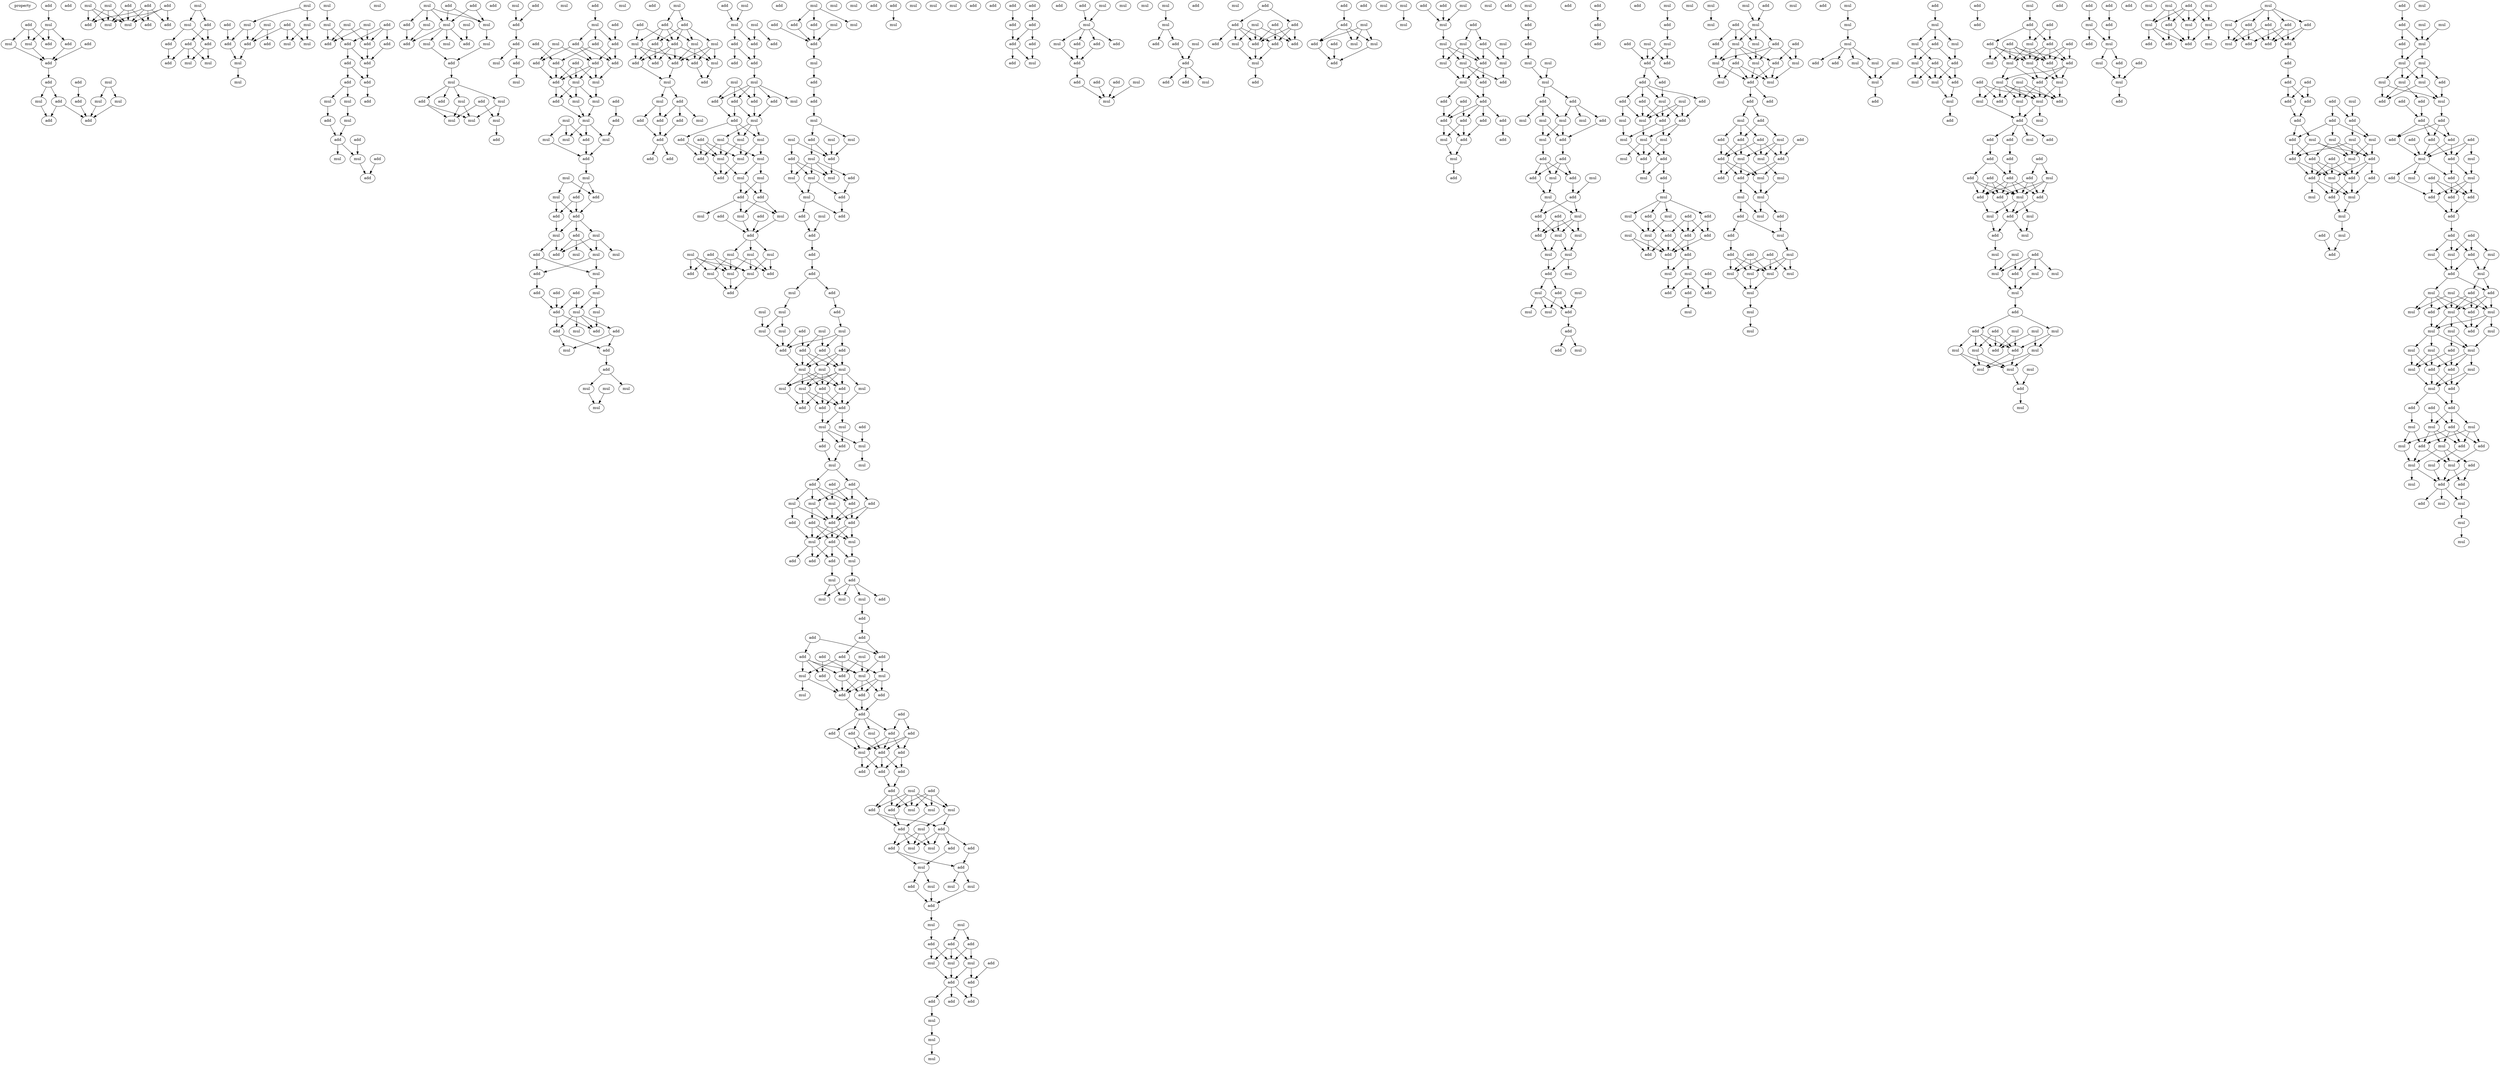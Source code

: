 digraph {
    node [fontcolor=black]
    property [mul=2,lf=1.3]
    0 [ label = add ];
    1 [ label = add ];
    2 [ label = mul ];
    3 [ label = add ];
    4 [ label = mul ];
    5 [ label = add ];
    6 [ label = add ];
    7 [ label = mul ];
    8 [ label = add ];
    9 [ label = add ];
    10 [ label = add ];
    11 [ label = mul ];
    12 [ label = add ];
    13 [ label = add ];
    14 [ label = mul ];
    15 [ label = add ];
    16 [ label = mul ];
    17 [ label = mul ];
    18 [ label = add ];
    19 [ label = add ];
    20 [ label = add ];
    21 [ label = add ];
    22 [ label = mul ];
    23 [ label = mul ];
    24 [ label = add ];
    25 [ label = add ];
    26 [ label = mul ];
    27 [ label = add ];
    28 [ label = mul ];
    29 [ label = add ];
    30 [ label = mul ];
    31 [ label = mul ];
    32 [ label = add ];
    33 [ label = add ];
    34 [ label = add ];
    35 [ label = add ];
    36 [ label = add ];
    37 [ label = mul ];
    38 [ label = mul ];
    39 [ label = mul ];
    40 [ label = mul ];
    41 [ label = mul ];
    42 [ label = add ];
    43 [ label = add ];
    44 [ label = mul ];
    45 [ label = add ];
    46 [ label = mul ];
    47 [ label = add ];
    48 [ label = mul ];
    49 [ label = add ];
    50 [ label = mul ];
    51 [ label = mul ];
    52 [ label = mul ];
    53 [ label = add ];
    54 [ label = mul ];
    55 [ label = mul ];
    56 [ label = mul ];
    57 [ label = add ];
    58 [ label = add ];
    59 [ label = add ];
    60 [ label = add ];
    61 [ label = add ];
    62 [ label = add ];
    63 [ label = add ];
    64 [ label = add ];
    65 [ label = mul ];
    66 [ label = mul ];
    67 [ label = add ];
    68 [ label = add ];
    69 [ label = mul ];
    70 [ label = add ];
    71 [ label = add ];
    72 [ label = mul ];
    73 [ label = add ];
    74 [ label = mul ];
    75 [ label = mul ];
    76 [ label = add ];
    77 [ label = add ];
    78 [ label = mul ];
    79 [ label = add ];
    80 [ label = mul ];
    81 [ label = add ];
    82 [ label = mul ];
    83 [ label = mul ];
    84 [ label = mul ];
    85 [ label = mul ];
    86 [ label = add ];
    87 [ label = mul ];
    88 [ label = add ];
    89 [ label = mul ];
    90 [ label = add ];
    91 [ label = mul ];
    92 [ label = mul ];
    93 [ label = mul ];
    94 [ label = add ];
    95 [ label = add ];
    96 [ label = add ];
    97 [ label = mul ];
    98 [ label = add ];
    99 [ label = mul ];
    100 [ label = mul ];
    101 [ label = add ];
    102 [ label = mul ];
    103 [ label = add ];
    104 [ label = add ];
    105 [ label = add ];
    106 [ label = mul ];
    107 [ label = add ];
    108 [ label = mul ];
    109 [ label = mul ];
    110 [ label = add ];
    111 [ label = mul ];
    112 [ label = add ];
    113 [ label = mul ];
    114 [ label = add ];
    115 [ label = add ];
    116 [ label = add ];
    117 [ label = add ];
    118 [ label = add ];
    119 [ label = add ];
    120 [ label = add ];
    121 [ label = add ];
    122 [ label = add ];
    123 [ label = mul ];
    124 [ label = mul ];
    125 [ label = add ];
    126 [ label = add ];
    127 [ label = add ];
    128 [ label = mul ];
    129 [ label = mul ];
    130 [ label = mul ];
    131 [ label = mul ];
    132 [ label = add ];
    133 [ label = add ];
    134 [ label = mul ];
    135 [ label = mul ];
    136 [ label = mul ];
    137 [ label = add ];
    138 [ label = mul ];
    139 [ label = mul ];
    140 [ label = add ];
    141 [ label = add ];
    142 [ label = mul ];
    143 [ label = add ];
    144 [ label = add ];
    145 [ label = add ];
    146 [ label = mul ];
    147 [ label = mul ];
    148 [ label = mul ];
    149 [ label = add ];
    150 [ label = mul ];
    151 [ label = add ];
    152 [ label = mul ];
    153 [ label = mul ];
    154 [ label = add ];
    155 [ label = add ];
    156 [ label = add ];
    157 [ label = mul ];
    158 [ label = add ];
    159 [ label = mul ];
    160 [ label = mul ];
    161 [ label = add ];
    162 [ label = add ];
    163 [ label = add ];
    164 [ label = mul ];
    165 [ label = mul ];
    166 [ label = add ];
    167 [ label = mul ];
    168 [ label = add ];
    169 [ label = add ];
    170 [ label = mul ];
    171 [ label = mul ];
    172 [ label = mul ];
    173 [ label = mul ];
    174 [ label = add ];
    175 [ label = mul ];
    176 [ label = add ];
    177 [ label = add ];
    178 [ label = add ];
    179 [ label = mul ];
    180 [ label = mul ];
    181 [ label = add ];
    182 [ label = mul ];
    183 [ label = add ];
    184 [ label = add ];
    185 [ label = add ];
    186 [ label = mul ];
    187 [ label = add ];
    188 [ label = add ];
    189 [ label = mul ];
    190 [ label = add ];
    191 [ label = mul ];
    192 [ label = add ];
    193 [ label = add ];
    194 [ label = mul ];
    195 [ label = add ];
    196 [ label = add ];
    197 [ label = add ];
    198 [ label = add ];
    199 [ label = mul ];
    200 [ label = add ];
    201 [ label = add ];
    202 [ label = mul ];
    203 [ label = mul ];
    204 [ label = add ];
    205 [ label = add ];
    206 [ label = add ];
    207 [ label = add ];
    208 [ label = add ];
    209 [ label = add ];
    210 [ label = mul ];
    211 [ label = mul ];
    212 [ label = add ];
    213 [ label = add ];
    214 [ label = add ];
    215 [ label = mul ];
    216 [ label = add ];
    217 [ label = add ];
    218 [ label = mul ];
    219 [ label = mul ];
    220 [ label = mul ];
    221 [ label = add ];
    222 [ label = add ];
    223 [ label = mul ];
    224 [ label = mul ];
    225 [ label = mul ];
    226 [ label = mul ];
    227 [ label = add ];
    228 [ label = mul ];
    229 [ label = mul ];
    230 [ label = add ];
    231 [ label = add ];
    232 [ label = add ];
    233 [ label = mul ];
    234 [ label = mul ];
    235 [ label = add ];
    236 [ label = mul ];
    237 [ label = add ];
    238 [ label = add ];
    239 [ label = mul ];
    240 [ label = add ];
    241 [ label = mul ];
    242 [ label = mul ];
    243 [ label = mul ];
    244 [ label = mul ];
    245 [ label = add ];
    246 [ label = mul ];
    247 [ label = add ];
    248 [ label = mul ];
    249 [ label = add ];
    250 [ label = mul ];
    251 [ label = mul ];
    252 [ label = mul ];
    253 [ label = add ];
    254 [ label = add ];
    255 [ label = add ];
    256 [ label = add ];
    257 [ label = mul ];
    258 [ label = mul ];
    259 [ label = add ];
    260 [ label = mul ];
    261 [ label = add ];
    262 [ label = add ];
    263 [ label = add ];
    264 [ label = mul ];
    265 [ label = mul ];
    266 [ label = mul ];
    267 [ label = add ];
    268 [ label = mul ];
    269 [ label = mul ];
    270 [ label = add ];
    271 [ label = mul ];
    272 [ label = add ];
    273 [ label = mul ];
    274 [ label = mul ];
    275 [ label = mul ];
    276 [ label = add ];
    277 [ label = mul ];
    278 [ label = add ];
    279 [ label = mul ];
    280 [ label = add ];
    281 [ label = add ];
    282 [ label = add ];
    283 [ label = mul ];
    284 [ label = add ];
    285 [ label = add ];
    286 [ label = mul ];
    287 [ label = mul ];
    288 [ label = add ];
    289 [ label = add ];
    290 [ label = mul ];
    291 [ label = mul ];
    292 [ label = mul ];
    293 [ label = mul ];
    294 [ label = mul ];
    295 [ label = add ];
    296 [ label = mul ];
    297 [ label = add ];
    298 [ label = add ];
    299 [ label = add ];
    300 [ label = add ];
    301 [ label = mul ];
    302 [ label = mul ];
    303 [ label = mul ];
    304 [ label = mul ];
    305 [ label = add ];
    306 [ label = mul ];
    307 [ label = mul ];
    308 [ label = add ];
    309 [ label = add ];
    310 [ label = add ];
    311 [ label = add ];
    312 [ label = mul ];
    313 [ label = add ];
    314 [ label = mul ];
    315 [ label = add ];
    316 [ label = mul ];
    317 [ label = add ];
    318 [ label = mul ];
    319 [ label = mul ];
    320 [ label = add ];
    321 [ label = add ];
    322 [ label = add ];
    323 [ label = add ];
    324 [ label = mul ];
    325 [ label = mul ];
    326 [ label = mul ];
    327 [ label = add ];
    328 [ label = add ];
    329 [ label = add ];
    330 [ label = add ];
    331 [ label = add ];
    332 [ label = add ];
    333 [ label = mul ];
    334 [ label = mul ];
    335 [ label = add ];
    336 [ label = add ];
    337 [ label = mul ];
    338 [ label = add ];
    339 [ label = mul ];
    340 [ label = mul ];
    341 [ label = add ];
    342 [ label = mul ];
    343 [ label = mul ];
    344 [ label = add ];
    345 [ label = mul ];
    346 [ label = add ];
    347 [ label = add ];
    348 [ label = add ];
    349 [ label = mul ];
    350 [ label = add ];
    351 [ label = add ];
    352 [ label = add ];
    353 [ label = add ];
    354 [ label = mul ];
    355 [ label = add ];
    356 [ label = mul ];
    357 [ label = mul ];
    358 [ label = add ];
    359 [ label = mul ];
    360 [ label = add ];
    361 [ label = add ];
    362 [ label = add ];
    363 [ label = add ];
    364 [ label = add ];
    365 [ label = add ];
    366 [ label = add ];
    367 [ label = add ];
    368 [ label = add ];
    369 [ label = mul ];
    370 [ label = add ];
    371 [ label = add ];
    372 [ label = mul ];
    373 [ label = add ];
    374 [ label = add ];
    375 [ label = add ];
    376 [ label = add ];
    377 [ label = add ];
    378 [ label = mul ];
    379 [ label = mul ];
    380 [ label = mul ];
    381 [ label = add ];
    382 [ label = add ];
    383 [ label = mul ];
    384 [ label = add ];
    385 [ label = mul ];
    386 [ label = add ];
    387 [ label = add ];
    388 [ label = add ];
    389 [ label = add ];
    390 [ label = mul ];
    391 [ label = mul ];
    392 [ label = add ];
    393 [ label = mul ];
    394 [ label = mul ];
    395 [ label = mul ];
    396 [ label = mul ];
    397 [ label = add ];
    398 [ label = add ];
    399 [ label = mul ];
    400 [ label = mul ];
    401 [ label = add ];
    402 [ label = add ];
    403 [ label = add ];
    404 [ label = add ];
    405 [ label = mul ];
    406 [ label = mul ];
    407 [ label = mul ];
    408 [ label = add ];
    409 [ label = add ];
    410 [ label = add ];
    411 [ label = add ];
    412 [ label = add ];
    413 [ label = add ];
    414 [ label = add ];
    415 [ label = mul ];
    416 [ label = mul ];
    417 [ label = add ];
    418 [ label = add ];
    419 [ label = mul ];
    420 [ label = add ];
    421 [ label = add ];
    422 [ label = add ];
    423 [ label = add ];
    424 [ label = add ];
    425 [ label = add ];
    426 [ label = add ];
    427 [ label = mul ];
    428 [ label = mul ];
    429 [ label = mul ];
    430 [ label = mul ];
    431 [ label = add ];
    432 [ label = mul ];
    433 [ label = add ];
    434 [ label = add ];
    435 [ label = add ];
    436 [ label = add ];
    437 [ label = add ];
    438 [ label = add ];
    439 [ label = mul ];
    440 [ label = mul ];
    441 [ label = mul ];
    442 [ label = mul ];
    443 [ label = mul ];
    444 [ label = add ];
    445 [ label = mul ];
    446 [ label = add ];
    447 [ label = add ];
    448 [ label = add ];
    449 [ label = add ];
    450 [ label = add ];
    451 [ label = mul ];
    452 [ label = mul ];
    453 [ label = add ];
    454 [ label = mul ];
    455 [ label = add ];
    456 [ label = add ];
    457 [ label = add ];
    458 [ label = add ];
    459 [ label = add ];
    460 [ label = add ];
    461 [ label = mul ];
    462 [ label = add ];
    463 [ label = mul ];
    464 [ label = add ];
    465 [ label = add ];
    466 [ label = add ];
    467 [ label = mul ];
    468 [ label = mul ];
    469 [ label = add ];
    470 [ label = add ];
    471 [ label = mul ];
    472 [ label = add ];
    473 [ label = add ];
    474 [ label = mul ];
    475 [ label = mul ];
    476 [ label = add ];
    477 [ label = add ];
    478 [ label = mul ];
    479 [ label = mul ];
    480 [ label = mul ];
    481 [ label = add ];
    482 [ label = mul ];
    483 [ label = mul ];
    484 [ label = mul ];
    485 [ label = add ];
    486 [ label = add ];
    487 [ label = mul ];
    488 [ label = mul ];
    489 [ label = mul ];
    490 [ label = mul ];
    491 [ label = add ];
    492 [ label = mul ];
    493 [ label = add ];
    494 [ label = add ];
    495 [ label = add ];
    496 [ label = add ];
    497 [ label = add ];
    498 [ label = add ];
    499 [ label = add ];
    500 [ label = add ];
    501 [ label = add ];
    502 [ label = mul ];
    503 [ label = add ];
    504 [ label = add ];
    505 [ label = mul ];
    506 [ label = mul ];
    507 [ label = add ];
    508 [ label = add ];
    509 [ label = add ];
    510 [ label = mul ];
    511 [ label = mul ];
    512 [ label = add ];
    513 [ label = mul ];
    514 [ label = add ];
    515 [ label = add ];
    516 [ label = mul ];
    517 [ label = mul ];
    518 [ label = mul ];
    519 [ label = add ];
    520 [ label = mul ];
    521 [ label = add ];
    522 [ label = mul ];
    523 [ label = add ];
    524 [ label = add ];
    525 [ label = add ];
    526 [ label = mul ];
    527 [ label = add ];
    528 [ label = mul ];
    529 [ label = add ];
    530 [ label = mul ];
    531 [ label = mul ];
    532 [ label = add ];
    533 [ label = add ];
    534 [ label = mul ];
    535 [ label = add ];
    536 [ label = mul ];
    537 [ label = mul ];
    538 [ label = mul ];
    539 [ label = add ];
    540 [ label = mul ];
    541 [ label = add ];
    542 [ label = mul ];
    543 [ label = add ];
    544 [ label = add ];
    545 [ label = mul ];
    546 [ label = add ];
    547 [ label = add ];
    548 [ label = mul ];
    549 [ label = mul ];
    550 [ label = add ];
    551 [ label = add ];
    552 [ label = add ];
    553 [ label = mul ];
    554 [ label = mul ];
    555 [ label = add ];
    556 [ label = mul ];
    557 [ label = add ];
    558 [ label = mul ];
    559 [ label = add ];
    560 [ label = add ];
    561 [ label = add ];
    562 [ label = add ];
    563 [ label = add ];
    564 [ label = mul ];
    565 [ label = add ];
    566 [ label = add ];
    567 [ label = mul ];
    568 [ label = add ];
    569 [ label = mul ];
    570 [ label = mul ];
    571 [ label = add ];
    572 [ label = mul ];
    573 [ label = mul ];
    574 [ label = mul ];
    575 [ label = mul ];
    576 [ label = add ];
    577 [ label = add ];
    578 [ label = add ];
    579 [ label = mul ];
    580 [ label = mul ];
    581 [ label = add ];
    582 [ label = mul ];
    583 [ label = add ];
    584 [ label = add ];
    585 [ label = mul ];
    586 [ label = mul ];
    587 [ label = add ];
    588 [ label = add ];
    589 [ label = add ];
    590 [ label = mul ];
    591 [ label = add ];
    592 [ label = add ];
    593 [ label = add ];
    594 [ label = mul ];
    595 [ label = add ];
    596 [ label = mul ];
    597 [ label = add ];
    598 [ label = add ];
    599 [ label = add ];
    600 [ label = mul ];
    601 [ label = mul ];
    602 [ label = mul ];
    603 [ label = mul ];
    604 [ label = mul ];
    605 [ label = add ];
    606 [ label = add ];
    607 [ label = mul ];
    608 [ label = add ];
    609 [ label = mul ];
    610 [ label = mul ];
    611 [ label = add ];
    612 [ label = add ];
    613 [ label = mul ];
    614 [ label = mul ];
    615 [ label = mul ];
    616 [ label = add ];
    617 [ label = add ];
    618 [ label = add ];
    619 [ label = mul ];
    620 [ label = mul ];
    621 [ label = mul ];
    622 [ label = add ];
    623 [ label = add ];
    624 [ label = add ];
    625 [ label = mul ];
    626 [ label = add ];
    627 [ label = add ];
    628 [ label = mul ];
    629 [ label = add ];
    630 [ label = add ];
    631 [ label = add ];
    632 [ label = mul ];
    633 [ label = add ];
    634 [ label = mul ];
    635 [ label = add ];
    636 [ label = mul ];
    637 [ label = add ];
    638 [ label = mul ];
    639 [ label = add ];
    640 [ label = mul ];
    641 [ label = mul ];
    642 [ label = mul ];
    643 [ label = add ];
    644 [ label = add ];
    645 [ label = mul ];
    646 [ label = add ];
    647 [ label = add ];
    648 [ label = add ];
    649 [ label = add ];
    650 [ label = mul ];
    651 [ label = mul ];
    652 [ label = mul ];
    653 [ label = mul ];
    654 [ label = mul ];
    655 [ label = mul ];
    656 [ label = mul ];
    657 [ label = mul ];
    658 [ label = mul ];
    659 [ label = mul ];
    660 [ label = mul ];
    661 [ label = add ];
    662 [ label = add ];
    663 [ label = mul ];
    664 [ label = mul ];
    665 [ label = mul ];
    666 [ label = mul ];
    667 [ label = add ];
    668 [ label = add ];
    669 [ label = mul ];
    670 [ label = mul ];
    671 [ label = mul ];
    672 [ label = add ];
    673 [ label = mul ];
    674 [ label = add ];
    675 [ label = add ];
    676 [ label = mul ];
    677 [ label = add ];
    678 [ label = mul ];
    679 [ label = mul ];
    680 [ label = add ];
    681 [ label = add ];
    682 [ label = add ];
    683 [ label = mul ];
    684 [ label = add ];
    685 [ label = add ];
    686 [ label = add ];
    687 [ label = add ];
    688 [ label = mul ];
    689 [ label = add ];
    690 [ label = add ];
    691 [ label = mul ];
    692 [ label = add ];
    693 [ label = mul ];
    694 [ label = add ];
    695 [ label = mul ];
    696 [ label = mul ];
    697 [ label = add ];
    698 [ label = mul ];
    699 [ label = mul ];
    700 [ label = add ];
    701 [ label = mul ];
    702 [ label = add ];
    703 [ label = mul ];
    704 [ label = mul ];
    705 [ label = add ];
    706 [ label = mul ];
    707 [ label = add ];
    708 [ label = add ];
    709 [ label = add ];
    710 [ label = mul ];
    711 [ label = add ];
    712 [ label = add ];
    713 [ label = add ];
    714 [ label = add ];
    715 [ label = add ];
    716 [ label = add ];
    717 [ label = mul ];
    718 [ label = add ];
    719 [ label = add ];
    720 [ label = mul ];
    721 [ label = add ];
    722 [ label = add ];
    723 [ label = add ];
    724 [ label = mul ];
    725 [ label = mul ];
    726 [ label = add ];
    727 [ label = add ];
    728 [ label = mul ];
    729 [ label = mul ];
    730 [ label = mul ];
    731 [ label = add ];
    732 [ label = mul ];
    733 [ label = add ];
    734 [ label = add ];
    735 [ label = mul ];
    736 [ label = mul ];
    737 [ label = mul ];
    738 [ label = add ];
    739 [ label = add ];
    740 [ label = mul ];
    741 [ label = add ];
    742 [ label = mul ];
    743 [ label = mul ];
    744 [ label = add ];
    745 [ label = mul ];
    746 [ label = add ];
    747 [ label = mul ];
    748 [ label = mul ];
    749 [ label = mul ];
    750 [ label = mul ];
    751 [ label = mul ];
    752 [ label = add ];
    753 [ label = mul ];
    754 [ label = add ];
    755 [ label = add ];
    756 [ label = mul ];
    757 [ label = add ];
    758 [ label = mul ];
    759 [ label = add ];
    760 [ label = add ];
    761 [ label = add ];
    762 [ label = mul ];
    763 [ label = mul ];
    764 [ label = add ];
    765 [ label = mul ];
    766 [ label = add ];
    767 [ label = mul ];
    768 [ label = mul ];
    769 [ label = add ];
    770 [ label = mul ];
    771 [ label = mul ];
    772 [ label = mul ];
    773 [ label = add ];
    774 [ label = add ];
    775 [ label = add ];
    776 [ label = add ];
    777 [ label = mul ];
    778 [ label = mul ];
    779 [ label = add ];
    780 [ label = add ];
    781 [ label = add ];
    782 [ label = add ];
    783 [ label = mul ];
    784 [ label = mul ];
    785 [ label = add ];
    786 [ label = add ];
    787 [ label = add ];
    788 [ label = add ];
    789 [ label = add ];
    790 [ label = add ];
    791 [ label = add ];
    792 [ label = add ];
    793 [ label = add ];
    794 [ label = mul ];
    795 [ label = add ];
    796 [ label = add ];
    797 [ label = add ];
    798 [ label = mul ];
    799 [ label = add ];
    800 [ label = mul ];
    801 [ label = mul ];
    802 [ label = mul ];
    803 [ label = add ];
    804 [ label = add ];
    805 [ label = add ];
    806 [ label = add ];
    807 [ label = mul ];
    808 [ label = add ];
    809 [ label = add ];
    810 [ label = add ];
    811 [ label = mul ];
    812 [ label = mul ];
    813 [ label = mul ];
    814 [ label = add ];
    815 [ label = mul ];
    816 [ label = add ];
    817 [ label = mul ];
    818 [ label = add ];
    819 [ label = add ];
    820 [ label = mul ];
    821 [ label = mul ];
    822 [ label = add ];
    823 [ label = mul ];
    824 [ label = add ];
    825 [ label = mul ];
    826 [ label = mul ];
    827 [ label = mul ];
    828 [ label = mul ];
    829 [ label = mul ];
    830 [ label = add ];
    831 [ label = mul ];
    832 [ label = add ];
    833 [ label = add ];
    834 [ label = add ];
    835 [ label = mul ];
    836 [ label = add ];
    837 [ label = add ];
    838 [ label = add ];
    839 [ label = add ];
    840 [ label = add ];
    841 [ label = add ];
    842 [ label = add ];
    843 [ label = add ];
    844 [ label = mul ];
    845 [ label = mul ];
    846 [ label = mul ];
    847 [ label = mul ];
    848 [ label = add ];
    849 [ label = add ];
    850 [ label = add ];
    851 [ label = add ];
    852 [ label = add ];
    853 [ label = add ];
    854 [ label = add ];
    855 [ label = add ];
    856 [ label = add ];
    857 [ label = mul ];
    858 [ label = mul ];
    859 [ label = mul ];
    860 [ label = add ];
    861 [ label = mul ];
    862 [ label = add ];
    863 [ label = add ];
    864 [ label = mul ];
    865 [ label = mul ];
    866 [ label = add ];
    867 [ label = mul ];
    868 [ label = add ];
    869 [ label = mul ];
    870 [ label = add ];
    871 [ label = mul ];
    872 [ label = add ];
    873 [ label = mul ];
    874 [ label = mul ];
    875 [ label = mul ];
    876 [ label = mul ];
    877 [ label = mul ];
    878 [ label = mul ];
    879 [ label = add ];
    880 [ label = add ];
    881 [ label = add ];
    882 [ label = mul ];
    883 [ label = mul ];
    884 [ label = add ];
    885 [ label = mul ];
    886 [ label = add ];
    887 [ label = add ];
    888 [ label = add ];
    889 [ label = mul ];
    890 [ label = mul ];
    891 [ label = add ];
    892 [ label = mul ];
    893 [ label = add ];
    894 [ label = mul ];
    895 [ label = add ];
    896 [ label = mul ];
    897 [ label = add ];
    898 [ label = add ];
    899 [ label = mul ];
    900 [ label = mul ];
    901 [ label = mul ];
    902 [ label = mul ];
    903 [ label = add ];
    904 [ label = add ];
    905 [ label = add ];
    906 [ label = mul ];
    907 [ label = mul ];
    908 [ label = mul ];
    909 [ label = mul ];
    0 -> 2 [ name = 0 ];
    2 -> 5 [ name = 1 ];
    2 -> 6 [ name = 2 ];
    2 -> 7 [ name = 3 ];
    3 -> 4 [ name = 4 ];
    3 -> 6 [ name = 5 ];
    3 -> 7 [ name = 6 ];
    4 -> 9 [ name = 7 ];
    5 -> 9 [ name = 8 ];
    7 -> 9 [ name = 9 ];
    8 -> 9 [ name = 10 ];
    9 -> 12 [ name = 11 ];
    10 -> 15 [ name = 12 ];
    11 -> 14 [ name = 13 ];
    11 -> 17 [ name = 14 ];
    12 -> 13 [ name = 15 ];
    12 -> 16 [ name = 16 ];
    13 -> 18 [ name = 17 ];
    13 -> 19 [ name = 18 ];
    14 -> 18 [ name = 19 ];
    15 -> 18 [ name = 20 ];
    16 -> 19 [ name = 21 ];
    17 -> 18 [ name = 22 ];
    20 -> 25 [ name = 23 ];
    20 -> 26 [ name = 24 ];
    20 -> 27 [ name = 25 ];
    20 -> 29 [ name = 26 ];
    21 -> 26 [ name = 27 ];
    21 -> 27 [ name = 28 ];
    21 -> 28 [ name = 29 ];
    22 -> 25 [ name = 30 ];
    22 -> 26 [ name = 31 ];
    22 -> 28 [ name = 32 ];
    23 -> 25 [ name = 33 ];
    23 -> 26 [ name = 34 ];
    23 -> 28 [ name = 35 ];
    24 -> 26 [ name = 36 ];
    24 -> 28 [ name = 37 ];
    24 -> 29 [ name = 38 ];
    30 -> 31 [ name = 39 ];
    30 -> 32 [ name = 40 ];
    31 -> 33 [ name = 41 ];
    31 -> 34 [ name = 42 ];
    32 -> 34 [ name = 43 ];
    32 -> 35 [ name = 44 ];
    33 -> 36 [ name = 45 ];
    34 -> 37 [ name = 46 ];
    34 -> 38 [ name = 47 ];
    35 -> 36 [ name = 48 ];
    35 -> 37 [ name = 49 ];
    35 -> 38 [ name = 50 ];
    39 -> 40 [ name = 51 ];
    39 -> 44 [ name = 52 ];
    40 -> 45 [ name = 53 ];
    40 -> 49 [ name = 54 ];
    41 -> 45 [ name = 55 ];
    41 -> 47 [ name = 56 ];
    42 -> 49 [ name = 57 ];
    43 -> 45 [ name = 58 ];
    43 -> 46 [ name = 59 ];
    43 -> 48 [ name = 60 ];
    44 -> 46 [ name = 61 ];
    44 -> 48 [ name = 62 ];
    45 -> 50 [ name = 63 ];
    49 -> 50 [ name = 64 ];
    50 -> 52 [ name = 65 ];
    51 -> 56 [ name = 66 ];
    53 -> 57 [ name = 67 ];
    53 -> 59 [ name = 68 ];
    53 -> 60 [ name = 69 ];
    54 -> 57 [ name = 70 ];
    54 -> 58 [ name = 71 ];
    55 -> 57 [ name = 72 ];
    55 -> 58 [ name = 73 ];
    56 -> 58 [ name = 74 ];
    56 -> 59 [ name = 75 ];
    57 -> 62 [ name = 76 ];
    59 -> 61 [ name = 77 ];
    59 -> 62 [ name = 78 ];
    60 -> 62 [ name = 79 ];
    61 -> 63 [ name = 80 ];
    61 -> 64 [ name = 81 ];
    62 -> 63 [ name = 82 ];
    63 -> 67 [ name = 83 ];
    64 -> 65 [ name = 84 ];
    64 -> 66 [ name = 85 ];
    65 -> 68 [ name = 86 ];
    66 -> 69 [ name = 87 ];
    68 -> 71 [ name = 88 ];
    69 -> 71 [ name = 89 ];
    70 -> 75 [ name = 90 ];
    71 -> 74 [ name = 91 ];
    71 -> 75 [ name = 92 ];
    73 -> 76 [ name = 93 ];
    75 -> 76 [ name = 94 ];
    77 -> 80 [ name = 95 ];
    77 -> 83 [ name = 96 ];
    78 -> 80 [ name = 97 ];
    78 -> 81 [ name = 98 ];
    78 -> 83 [ name = 99 ];
    78 -> 84 [ name = 100 ];
    79 -> 80 [ name = 101 ];
    79 -> 83 [ name = 102 ];
    80 -> 85 [ name = 103 ];
    80 -> 86 [ name = 104 ];
    80 -> 87 [ name = 105 ];
    80 -> 88 [ name = 106 ];
    81 -> 86 [ name = 107 ];
    82 -> 88 [ name = 108 ];
    83 -> 89 [ name = 109 ];
    84 -> 86 [ name = 110 ];
    87 -> 90 [ name = 111 ];
    89 -> 90 [ name = 112 ];
    90 -> 91 [ name = 113 ];
    91 -> 92 [ name = 114 ];
    91 -> 93 [ name = 115 ];
    91 -> 95 [ name = 116 ];
    91 -> 96 [ name = 117 ];
    92 -> 97 [ name = 118 ];
    92 -> 99 [ name = 119 ];
    93 -> 99 [ name = 120 ];
    93 -> 100 [ name = 121 ];
    94 -> 97 [ name = 122 ];
    94 -> 100 [ name = 123 ];
    95 -> 99 [ name = 124 ];
    95 -> 100 [ name = 125 ];
    97 -> 101 [ name = 126 ];
    102 -> 104 [ name = 127 ];
    103 -> 104 [ name = 128 ];
    104 -> 105 [ name = 129 ];
    105 -> 106 [ name = 130 ];
    105 -> 107 [ name = 131 ];
    107 -> 109 [ name = 132 ];
    110 -> 111 [ name = 133 ];
    111 -> 114 [ name = 134 ];
    111 -> 116 [ name = 135 ];
    111 -> 117 [ name = 136 ];
    112 -> 117 [ name = 137 ];
    113 -> 118 [ name = 138 ];
    113 -> 119 [ name = 139 ];
    114 -> 121 [ name = 140 ];
    114 -> 122 [ name = 141 ];
    115 -> 121 [ name = 142 ];
    116 -> 118 [ name = 143 ];
    116 -> 119 [ name = 144 ];
    116 -> 122 [ name = 145 ];
    117 -> 119 [ name = 146 ];
    117 -> 122 [ name = 147 ];
    118 -> 125 [ name = 148 ];
    119 -> 123 [ name = 149 ];
    119 -> 124 [ name = 150 ];
    119 -> 125 [ name = 151 ];
    120 -> 123 [ name = 152 ];
    120 -> 124 [ name = 153 ];
    120 -> 125 [ name = 154 ];
    121 -> 124 [ name = 155 ];
    121 -> 125 [ name = 156 ];
    122 -> 123 [ name = 157 ];
    123 -> 129 [ name = 158 ];
    124 -> 126 [ name = 159 ];
    124 -> 128 [ name = 160 ];
    124 -> 129 [ name = 161 ];
    125 -> 126 [ name = 162 ];
    125 -> 128 [ name = 163 ];
    126 -> 130 [ name = 164 ];
    127 -> 132 [ name = 165 ];
    128 -> 130 [ name = 166 ];
    129 -> 130 [ name = 167 ];
    130 -> 133 [ name = 168 ];
    130 -> 135 [ name = 169 ];
    130 -> 136 [ name = 170 ];
    131 -> 133 [ name = 171 ];
    131 -> 134 [ name = 172 ];
    131 -> 136 [ name = 173 ];
    132 -> 135 [ name = 174 ];
    133 -> 137 [ name = 175 ];
    134 -> 137 [ name = 176 ];
    135 -> 137 [ name = 177 ];
    137 -> 138 [ name = 178 ];
    138 -> 140 [ name = 179 ];
    138 -> 141 [ name = 180 ];
    139 -> 140 [ name = 181 ];
    139 -> 142 [ name = 182 ];
    140 -> 144 [ name = 183 ];
    141 -> 143 [ name = 184 ];
    141 -> 144 [ name = 185 ];
    142 -> 143 [ name = 186 ];
    142 -> 144 [ name = 187 ];
    143 -> 147 [ name = 188 ];
    144 -> 145 [ name = 189 ];
    144 -> 146 [ name = 190 ];
    144 -> 147 [ name = 191 ];
    145 -> 148 [ name = 192 ];
    145 -> 150 [ name = 193 ];
    145 -> 151 [ name = 194 ];
    146 -> 150 [ name = 195 ];
    146 -> 151 [ name = 196 ];
    146 -> 152 [ name = 197 ];
    147 -> 149 [ name = 198 ];
    147 -> 151 [ name = 199 ];
    149 -> 153 [ name = 200 ];
    149 -> 154 [ name = 201 ];
    150 -> 153 [ name = 202 ];
    150 -> 154 [ name = 203 ];
    153 -> 157 [ name = 204 ];
    154 -> 156 [ name = 205 ];
    155 -> 159 [ name = 206 ];
    155 -> 161 [ name = 207 ];
    156 -> 161 [ name = 208 ];
    157 -> 159 [ name = 209 ];
    157 -> 160 [ name = 210 ];
    158 -> 161 [ name = 211 ];
    159 -> 162 [ name = 212 ];
    159 -> 163 [ name = 213 ];
    159 -> 165 [ name = 214 ];
    159 -> 166 [ name = 215 ];
    160 -> 163 [ name = 216 ];
    161 -> 163 [ name = 217 ];
    161 -> 166 [ name = 218 ];
    162 -> 167 [ name = 219 ];
    162 -> 168 [ name = 220 ];
    166 -> 167 [ name = 221 ];
    166 -> 168 [ name = 222 ];
    168 -> 169 [ name = 223 ];
    169 -> 170 [ name = 224 ];
    169 -> 171 [ name = 225 ];
    170 -> 173 [ name = 226 ];
    172 -> 173 [ name = 227 ];
    175 -> 176 [ name = 228 ];
    175 -> 177 [ name = 229 ];
    176 -> 180 [ name = 230 ];
    176 -> 181 [ name = 231 ];
    176 -> 182 [ name = 232 ];
    176 -> 183 [ name = 233 ];
    177 -> 179 [ name = 234 ];
    177 -> 181 [ name = 235 ];
    177 -> 182 [ name = 236 ];
    177 -> 183 [ name = 237 ];
    178 -> 180 [ name = 238 ];
    178 -> 183 [ name = 239 ];
    179 -> 184 [ name = 240 ];
    179 -> 185 [ name = 241 ];
    179 -> 186 [ name = 242 ];
    180 -> 184 [ name = 243 ];
    180 -> 187 [ name = 244 ];
    180 -> 188 [ name = 245 ];
    181 -> 185 [ name = 246 ];
    181 -> 187 [ name = 247 ];
    181 -> 188 [ name = 248 ];
    182 -> 184 [ name = 249 ];
    182 -> 185 [ name = 250 ];
    182 -> 186 [ name = 251 ];
    183 -> 185 [ name = 252 ];
    183 -> 186 [ name = 253 ];
    183 -> 187 [ name = 254 ];
    183 -> 188 [ name = 255 ];
    184 -> 190 [ name = 256 ];
    185 -> 189 [ name = 257 ];
    186 -> 190 [ name = 258 ];
    188 -> 189 [ name = 259 ];
    189 -> 191 [ name = 260 ];
    189 -> 192 [ name = 261 ];
    191 -> 193 [ name = 262 ];
    191 -> 196 [ name = 263 ];
    192 -> 193 [ name = 264 ];
    192 -> 194 [ name = 265 ];
    192 -> 195 [ name = 266 ];
    193 -> 197 [ name = 267 ];
    195 -> 197 [ name = 268 ];
    196 -> 197 [ name = 269 ];
    197 -> 200 [ name = 270 ];
    197 -> 201 [ name = 271 ];
    198 -> 202 [ name = 272 ];
    199 -> 202 [ name = 273 ];
    202 -> 206 [ name = 274 ];
    202 -> 207 [ name = 275 ];
    203 -> 205 [ name = 276 ];
    203 -> 207 [ name = 277 ];
    206 -> 208 [ name = 278 ];
    206 -> 209 [ name = 279 ];
    207 -> 208 [ name = 280 ];
    208 -> 210 [ name = 281 ];
    210 -> 212 [ name = 282 ];
    210 -> 213 [ name = 283 ];
    210 -> 214 [ name = 284 ];
    210 -> 215 [ name = 285 ];
    210 -> 216 [ name = 286 ];
    211 -> 212 [ name = 287 ];
    211 -> 214 [ name = 288 ];
    211 -> 216 [ name = 289 ];
    212 -> 217 [ name = 290 ];
    212 -> 218 [ name = 291 ];
    213 -> 218 [ name = 292 ];
    214 -> 218 [ name = 293 ];
    216 -> 217 [ name = 294 ];
    217 -> 220 [ name = 295 ];
    217 -> 221 [ name = 296 ];
    217 -> 223 [ name = 297 ];
    218 -> 219 [ name = 298 ];
    218 -> 220 [ name = 299 ];
    218 -> 223 [ name = 300 ];
    219 -> 225 [ name = 301 ];
    219 -> 226 [ name = 302 ];
    219 -> 227 [ name = 303 ];
    220 -> 224 [ name = 304 ];
    220 -> 226 [ name = 305 ];
    221 -> 225 [ name = 306 ];
    221 -> 227 [ name = 307 ];
    222 -> 224 [ name = 308 ];
    222 -> 225 [ name = 309 ];
    222 -> 227 [ name = 310 ];
    223 -> 224 [ name = 311 ];
    223 -> 225 [ name = 312 ];
    224 -> 230 [ name = 313 ];
    225 -> 229 [ name = 314 ];
    225 -> 230 [ name = 315 ];
    226 -> 228 [ name = 316 ];
    226 -> 229 [ name = 317 ];
    227 -> 230 [ name = 318 ];
    228 -> 231 [ name = 319 ];
    228 -> 232 [ name = 320 ];
    229 -> 231 [ name = 321 ];
    229 -> 232 [ name = 322 ];
    231 -> 233 [ name = 323 ];
    231 -> 234 [ name = 324 ];
    231 -> 236 [ name = 325 ];
    232 -> 234 [ name = 326 ];
    232 -> 236 [ name = 327 ];
    234 -> 238 [ name = 328 ];
    235 -> 238 [ name = 329 ];
    236 -> 238 [ name = 330 ];
    237 -> 238 [ name = 331 ];
    238 -> 241 [ name = 332 ];
    238 -> 242 [ name = 333 ];
    238 -> 243 [ name = 334 ];
    239 -> 244 [ name = 335 ];
    239 -> 245 [ name = 336 ];
    239 -> 246 [ name = 337 ];
    239 -> 248 [ name = 338 ];
    240 -> 245 [ name = 339 ];
    240 -> 246 [ name = 340 ];
    240 -> 248 [ name = 341 ];
    241 -> 246 [ name = 342 ];
    241 -> 247 [ name = 343 ];
    241 -> 248 [ name = 344 ];
    242 -> 247 [ name = 345 ];
    242 -> 248 [ name = 346 ];
    243 -> 244 [ name = 347 ];
    243 -> 246 [ name = 348 ];
    243 -> 247 [ name = 349 ];
    244 -> 249 [ name = 350 ];
    246 -> 249 [ name = 351 ];
    248 -> 249 [ name = 352 ];
    250 -> 252 [ name = 353 ];
    250 -> 254 [ name = 354 ];
    250 -> 255 [ name = 355 ];
    251 -> 256 [ name = 356 ];
    253 -> 256 [ name = 357 ];
    254 -> 256 [ name = 358 ];
    255 -> 256 [ name = 359 ];
    256 -> 260 [ name = 360 ];
    260 -> 261 [ name = 361 ];
    261 -> 262 [ name = 362 ];
    262 -> 264 [ name = 363 ];
    263 -> 265 [ name = 364 ];
    264 -> 267 [ name = 365 ];
    264 -> 269 [ name = 366 ];
    266 -> 272 [ name = 367 ];
    267 -> 271 [ name = 368 ];
    267 -> 272 [ name = 369 ];
    268 -> 270 [ name = 370 ];
    268 -> 272 [ name = 371 ];
    269 -> 272 [ name = 372 ];
    270 -> 273 [ name = 373 ];
    270 -> 274 [ name = 374 ];
    270 -> 275 [ name = 375 ];
    271 -> 273 [ name = 376 ];
    271 -> 274 [ name = 377 ];
    271 -> 275 [ name = 378 ];
    271 -> 276 [ name = 379 ];
    272 -> 275 [ name = 380 ];
    273 -> 277 [ name = 381 ];
    273 -> 278 [ name = 382 ];
    274 -> 277 [ name = 383 ];
    276 -> 278 [ name = 384 ];
    277 -> 280 [ name = 385 ];
    277 -> 281 [ name = 386 ];
    278 -> 280 [ name = 387 ];
    279 -> 282 [ name = 388 ];
    281 -> 282 [ name = 389 ];
    282 -> 284 [ name = 390 ];
    284 -> 285 [ name = 391 ];
    285 -> 287 [ name = 392 ];
    285 -> 288 [ name = 393 ];
    287 -> 291 [ name = 394 ];
    288 -> 289 [ name = 395 ];
    289 -> 296 [ name = 396 ];
    290 -> 293 [ name = 397 ];
    291 -> 292 [ name = 398 ];
    291 -> 293 [ name = 399 ];
    292 -> 299 [ name = 400 ];
    293 -> 299 [ name = 401 ];
    294 -> 297 [ name = 402 ];
    294 -> 300 [ name = 403 ];
    295 -> 299 [ name = 404 ];
    295 -> 300 [ name = 405 ];
    296 -> 297 [ name = 406 ];
    296 -> 298 [ name = 407 ];
    296 -> 299 [ name = 408 ];
    297 -> 302 [ name = 409 ];
    297 -> 303 [ name = 410 ];
    298 -> 301 [ name = 411 ];
    298 -> 302 [ name = 412 ];
    298 -> 303 [ name = 413 ];
    299 -> 303 [ name = 414 ];
    300 -> 301 [ name = 415 ];
    300 -> 302 [ name = 416 ];
    300 -> 303 [ name = 417 ];
    301 -> 304 [ name = 418 ];
    301 -> 305 [ name = 419 ];
    301 -> 307 [ name = 420 ];
    301 -> 308 [ name = 421 ];
    302 -> 304 [ name = 422 ];
    302 -> 305 [ name = 423 ];
    302 -> 306 [ name = 424 ];
    302 -> 307 [ name = 425 ];
    302 -> 308 [ name = 426 ];
    303 -> 304 [ name = 427 ];
    303 -> 305 [ name = 428 ];
    303 -> 307 [ name = 429 ];
    303 -> 308 [ name = 430 ];
    304 -> 309 [ name = 431 ];
    304 -> 310 [ name = 432 ];
    304 -> 311 [ name = 433 ];
    305 -> 310 [ name = 434 ];
    305 -> 311 [ name = 435 ];
    306 -> 310 [ name = 436 ];
    307 -> 309 [ name = 437 ];
    308 -> 309 [ name = 438 ];
    308 -> 310 [ name = 439 ];
    308 -> 311 [ name = 440 ];
    310 -> 312 [ name = 441 ];
    310 -> 314 [ name = 442 ];
    311 -> 312 [ name = 443 ];
    312 -> 315 [ name = 444 ];
    312 -> 316 [ name = 445 ];
    312 -> 317 [ name = 446 ];
    313 -> 316 [ name = 447 ];
    314 -> 317 [ name = 448 ];
    315 -> 319 [ name = 449 ];
    316 -> 318 [ name = 450 ];
    317 -> 319 [ name = 451 ];
    319 -> 320 [ name = 452 ];
    319 -> 321 [ name = 453 ];
    320 -> 323 [ name = 454 ];
    320 -> 325 [ name = 455 ];
    320 -> 327 [ name = 456 ];
    321 -> 324 [ name = 457 ];
    321 -> 325 [ name = 458 ];
    321 -> 326 [ name = 459 ];
    321 -> 327 [ name = 460 ];
    322 -> 326 [ name = 461 ];
    322 -> 327 [ name = 462 ];
    323 -> 330 [ name = 463 ];
    323 -> 331 [ name = 464 ];
    324 -> 328 [ name = 465 ];
    324 -> 331 [ name = 466 ];
    325 -> 329 [ name = 467 ];
    325 -> 331 [ name = 468 ];
    326 -> 330 [ name = 469 ];
    326 -> 331 [ name = 470 ];
    327 -> 330 [ name = 471 ];
    327 -> 331 [ name = 472 ];
    328 -> 334 [ name = 473 ];
    329 -> 332 [ name = 474 ];
    329 -> 333 [ name = 475 ];
    329 -> 334 [ name = 476 ];
    330 -> 332 [ name = 477 ];
    330 -> 333 [ name = 478 ];
    330 -> 334 [ name = 479 ];
    331 -> 332 [ name = 480 ];
    331 -> 333 [ name = 481 ];
    331 -> 334 [ name = 482 ];
    332 -> 336 [ name = 483 ];
    332 -> 338 [ name = 484 ];
    332 -> 339 [ name = 485 ];
    333 -> 339 [ name = 486 ];
    334 -> 335 [ name = 487 ];
    334 -> 336 [ name = 488 ];
    334 -> 338 [ name = 489 ];
    336 -> 340 [ name = 490 ];
    339 -> 341 [ name = 491 ];
    340 -> 342 [ name = 492 ];
    340 -> 345 [ name = 493 ];
    341 -> 342 [ name = 494 ];
    341 -> 343 [ name = 495 ];
    341 -> 344 [ name = 496 ];
    341 -> 345 [ name = 497 ];
    343 -> 346 [ name = 498 ];
    346 -> 348 [ name = 499 ];
    347 -> 350 [ name = 500 ];
    347 -> 351 [ name = 501 ];
    348 -> 350 [ name = 502 ];
    348 -> 353 [ name = 503 ];
    349 -> 355 [ name = 504 ];
    349 -> 357 [ name = 505 ];
    350 -> 356 [ name = 506 ];
    350 -> 357 [ name = 507 ];
    351 -> 354 [ name = 508 ];
    351 -> 355 [ name = 509 ];
    351 -> 357 [ name = 510 ];
    351 -> 358 [ name = 511 ];
    352 -> 357 [ name = 512 ];
    352 -> 358 [ name = 513 ];
    353 -> 354 [ name = 514 ];
    353 -> 355 [ name = 515 ];
    353 -> 356 [ name = 516 ];
    354 -> 359 [ name = 517 ];
    354 -> 360 [ name = 518 ];
    355 -> 360 [ name = 519 ];
    355 -> 362 [ name = 520 ];
    356 -> 360 [ name = 521 ];
    356 -> 361 [ name = 522 ];
    356 -> 362 [ name = 523 ];
    357 -> 360 [ name = 524 ];
    357 -> 361 [ name = 525 ];
    357 -> 362 [ name = 526 ];
    358 -> 360 [ name = 527 ];
    360 -> 364 [ name = 528 ];
    361 -> 364 [ name = 529 ];
    362 -> 364 [ name = 530 ];
    363 -> 365 [ name = 531 ];
    363 -> 367 [ name = 532 ];
    364 -> 366 [ name = 533 ];
    364 -> 367 [ name = 534 ];
    364 -> 368 [ name = 535 ];
    364 -> 369 [ name = 536 ];
    365 -> 370 [ name = 537 ];
    365 -> 371 [ name = 538 ];
    365 -> 372 [ name = 539 ];
    366 -> 370 [ name = 540 ];
    366 -> 372 [ name = 541 ];
    367 -> 370 [ name = 542 ];
    367 -> 371 [ name = 543 ];
    367 -> 372 [ name = 544 ];
    368 -> 372 [ name = 545 ];
    369 -> 370 [ name = 546 ];
    370 -> 373 [ name = 547 ];
    370 -> 374 [ name = 548 ];
    370 -> 375 [ name = 549 ];
    371 -> 374 [ name = 550 ];
    371 -> 375 [ name = 551 ];
    372 -> 373 [ name = 552 ];
    372 -> 374 [ name = 553 ];
    374 -> 377 [ name = 554 ];
    375 -> 377 [ name = 555 ];
    376 -> 379 [ name = 556 ];
    376 -> 380 [ name = 557 ];
    376 -> 381 [ name = 558 ];
    376 -> 383 [ name = 559 ];
    377 -> 381 [ name = 560 ];
    377 -> 382 [ name = 561 ];
    377 -> 383 [ name = 562 ];
    378 -> 379 [ name = 563 ];
    378 -> 380 [ name = 564 ];
    378 -> 381 [ name = 565 ];
    378 -> 382 [ name = 566 ];
    378 -> 383 [ name = 567 ];
    379 -> 384 [ name = 568 ];
    379 -> 385 [ name = 569 ];
    380 -> 386 [ name = 570 ];
    381 -> 386 [ name = 571 ];
    382 -> 384 [ name = 572 ];
    382 -> 386 [ name = 573 ];
    384 -> 387 [ name = 574 ];
    384 -> 388 [ name = 575 ];
    384 -> 390 [ name = 576 ];
    384 -> 391 [ name = 577 ];
    385 -> 389 [ name = 578 ];
    385 -> 390 [ name = 579 ];
    385 -> 391 [ name = 580 ];
    386 -> 389 [ name = 581 ];
    386 -> 390 [ name = 582 ];
    386 -> 391 [ name = 583 ];
    387 -> 392 [ name = 584 ];
    388 -> 393 [ name = 585 ];
    389 -> 392 [ name = 586 ];
    389 -> 393 [ name = 587 ];
    392 -> 395 [ name = 588 ];
    392 -> 396 [ name = 589 ];
    393 -> 394 [ name = 590 ];
    393 -> 397 [ name = 591 ];
    394 -> 398 [ name = 592 ];
    395 -> 398 [ name = 593 ];
    397 -> 398 [ name = 594 ];
    398 -> 399 [ name = 595 ];
    399 -> 403 [ name = 596 ];
    400 -> 401 [ name = 597 ];
    400 -> 402 [ name = 598 ];
    401 -> 405 [ name = 599 ];
    401 -> 406 [ name = 600 ];
    401 -> 407 [ name = 601 ];
    402 -> 406 [ name = 602 ];
    402 -> 407 [ name = 603 ];
    403 -> 405 [ name = 604 ];
    403 -> 406 [ name = 605 ];
    405 -> 409 [ name = 606 ];
    406 -> 409 [ name = 607 ];
    407 -> 409 [ name = 608 ];
    407 -> 410 [ name = 609 ];
    408 -> 410 [ name = 610 ];
    409 -> 411 [ name = 611 ];
    409 -> 412 [ name = 612 ];
    409 -> 413 [ name = 613 ];
    410 -> 412 [ name = 614 ];
    411 -> 415 [ name = 615 ];
    415 -> 416 [ name = 616 ];
    416 -> 419 [ name = 617 ];
    417 -> 421 [ name = 618 ];
    418 -> 422 [ name = 619 ];
    421 -> 423 [ name = 620 ];
    422 -> 423 [ name = 621 ];
    422 -> 424 [ name = 622 ];
    423 -> 426 [ name = 623 ];
    423 -> 427 [ name = 624 ];
    424 -> 427 [ name = 625 ];
    425 -> 429 [ name = 626 ];
    428 -> 429 [ name = 627 ];
    429 -> 430 [ name = 628 ];
    429 -> 431 [ name = 629 ];
    429 -> 433 [ name = 630 ];
    429 -> 434 [ name = 631 ];
    430 -> 435 [ name = 632 ];
    431 -> 435 [ name = 633 ];
    433 -> 435 [ name = 634 ];
    435 -> 438 [ name = 635 ];
    436 -> 441 [ name = 636 ];
    437 -> 441 [ name = 637 ];
    438 -> 441 [ name = 638 ];
    439 -> 441 [ name = 639 ];
    442 -> 443 [ name = 640 ];
    443 -> 444 [ name = 641 ];
    443 -> 446 [ name = 642 ];
    445 -> 447 [ name = 643 ];
    446 -> 447 [ name = 644 ];
    447 -> 449 [ name = 645 ];
    447 -> 450 [ name = 646 ];
    447 -> 451 [ name = 647 ];
    453 -> 455 [ name = 648 ];
    453 -> 456 [ name = 649 ];
    454 -> 459 [ name = 650 ];
    454 -> 460 [ name = 651 ];
    454 -> 461 [ name = 652 ];
    455 -> 458 [ name = 653 ];
    455 -> 459 [ name = 654 ];
    455 -> 461 [ name = 655 ];
    455 -> 462 [ name = 656 ];
    456 -> 459 [ name = 657 ];
    456 -> 460 [ name = 658 ];
    456 -> 462 [ name = 659 ];
    457 -> 459 [ name = 660 ];
    457 -> 460 [ name = 661 ];
    457 -> 462 [ name = 662 ];
    459 -> 463 [ name = 663 ];
    461 -> 463 [ name = 664 ];
    462 -> 463 [ name = 665 ];
    463 -> 465 [ name = 666 ];
    464 -> 466 [ name = 667 ];
    466 -> 468 [ name = 668 ];
    466 -> 471 [ name = 669 ];
    466 -> 472 [ name = 670 ];
    467 -> 468 [ name = 671 ];
    467 -> 471 [ name = 672 ];
    467 -> 472 [ name = 673 ];
    468 -> 473 [ name = 674 ];
    470 -> 473 [ name = 675 ];
    472 -> 473 [ name = 676 ];
    475 -> 478 [ name = 677 ];
    476 -> 482 [ name = 678 ];
    477 -> 482 [ name = 679 ];
    480 -> 482 [ name = 680 ];
    481 -> 483 [ name = 681 ];
    481 -> 486 [ name = 682 ];
    482 -> 484 [ name = 683 ];
    483 -> 488 [ name = 684 ];
    483 -> 489 [ name = 685 ];
    483 -> 491 [ name = 686 ];
    484 -> 488 [ name = 687 ];
    484 -> 489 [ name = 688 ];
    484 -> 491 [ name = 689 ];
    486 -> 490 [ name = 690 ];
    486 -> 491 [ name = 691 ];
    487 -> 490 [ name = 692 ];
    488 -> 492 [ name = 693 ];
    488 -> 493 [ name = 694 ];
    488 -> 494 [ name = 695 ];
    489 -> 492 [ name = 696 ];
    490 -> 494 [ name = 697 ];
    491 -> 492 [ name = 698 ];
    491 -> 493 [ name = 699 ];
    492 -> 496 [ name = 700 ];
    492 -> 497 [ name = 701 ];
    493 -> 497 [ name = 702 ];
    495 -> 499 [ name = 703 ];
    495 -> 500 [ name = 704 ];
    496 -> 500 [ name = 705 ];
    497 -> 498 [ name = 706 ];
    497 -> 499 [ name = 707 ];
    497 -> 500 [ name = 708 ];
    497 -> 501 [ name = 709 ];
    498 -> 503 [ name = 710 ];
    499 -> 502 [ name = 711 ];
    499 -> 503 [ name = 712 ];
    500 -> 502 [ name = 713 ];
    500 -> 503 [ name = 714 ];
    501 -> 504 [ name = 715 ];
    502 -> 505 [ name = 716 ];
    503 -> 505 [ name = 717 ];
    505 -> 508 [ name = 718 ];
    506 -> 507 [ name = 719 ];
    507 -> 509 [ name = 720 ];
    509 -> 510 [ name = 721 ];
    510 -> 513 [ name = 722 ];
    511 -> 513 [ name = 723 ];
    513 -> 514 [ name = 724 ];
    513 -> 515 [ name = 725 ];
    514 -> 517 [ name = 726 ];
    514 -> 518 [ name = 727 ];
    514 -> 520 [ name = 728 ];
    515 -> 516 [ name = 729 ];
    515 -> 519 [ name = 730 ];
    515 -> 520 [ name = 731 ];
    517 -> 521 [ name = 732 ];
    517 -> 522 [ name = 733 ];
    519 -> 521 [ name = 734 ];
    520 -> 521 [ name = 735 ];
    520 -> 522 [ name = 736 ];
    521 -> 523 [ name = 737 ];
    522 -> 524 [ name = 738 ];
    523 -> 525 [ name = 739 ];
    523 -> 526 [ name = 740 ];
    523 -> 527 [ name = 741 ];
    524 -> 525 [ name = 742 ];
    524 -> 526 [ name = 743 ];
    524 -> 527 [ name = 744 ];
    525 -> 529 [ name = 745 ];
    526 -> 530 [ name = 746 ];
    527 -> 530 [ name = 747 ];
    528 -> 529 [ name = 748 ];
    529 -> 531 [ name = 749 ];
    529 -> 532 [ name = 750 ];
    530 -> 531 [ name = 751 ];
    530 -> 532 [ name = 752 ];
    531 -> 534 [ name = 753 ];
    531 -> 535 [ name = 754 ];
    531 -> 536 [ name = 755 ];
    532 -> 534 [ name = 756 ];
    532 -> 535 [ name = 757 ];
    533 -> 534 [ name = 758 ];
    533 -> 535 [ name = 759 ];
    533 -> 536 [ name = 760 ];
    534 -> 537 [ name = 761 ];
    534 -> 538 [ name = 762 ];
    535 -> 538 [ name = 763 ];
    536 -> 537 [ name = 764 ];
    537 -> 540 [ name = 765 ];
    537 -> 541 [ name = 766 ];
    538 -> 541 [ name = 767 ];
    539 -> 543 [ name = 768 ];
    541 -> 542 [ name = 769 ];
    541 -> 544 [ name = 770 ];
    542 -> 548 [ name = 771 ];
    542 -> 549 [ name = 772 ];
    542 -> 550 [ name = 773 ];
    543 -> 547 [ name = 774 ];
    544 -> 549 [ name = 775 ];
    544 -> 550 [ name = 776 ];
    545 -> 550 [ name = 777 ];
    550 -> 551 [ name = 778 ];
    551 -> 552 [ name = 779 ];
    551 -> 553 [ name = 780 ];
    554 -> 555 [ name = 781 ];
    555 -> 558 [ name = 782 ];
    556 -> 559 [ name = 783 ];
    556 -> 560 [ name = 784 ];
    557 -> 559 [ name = 785 ];
    558 -> 559 [ name = 786 ];
    558 -> 560 [ name = 787 ];
    559 -> 561 [ name = 788 ];
    559 -> 562 [ name = 789 ];
    561 -> 563 [ name = 790 ];
    561 -> 564 [ name = 791 ];
    561 -> 565 [ name = 792 ];
    561 -> 566 [ name = 793 ];
    562 -> 564 [ name = 794 ];
    563 -> 571 [ name = 795 ];
    564 -> 568 [ name = 796 ];
    564 -> 569 [ name = 797 ];
    564 -> 571 [ name = 798 ];
    565 -> 568 [ name = 799 ];
    565 -> 569 [ name = 800 ];
    566 -> 569 [ name = 801 ];
    566 -> 570 [ name = 802 ];
    567 -> 568 [ name = 803 ];
    567 -> 569 [ name = 804 ];
    567 -> 571 [ name = 805 ];
    568 -> 573 [ name = 806 ];
    568 -> 574 [ name = 807 ];
    569 -> 572 [ name = 808 ];
    570 -> 574 [ name = 809 ];
    571 -> 572 [ name = 810 ];
    571 -> 573 [ name = 811 ];
    572 -> 575 [ name = 812 ];
    572 -> 576 [ name = 813 ];
    572 -> 577 [ name = 814 ];
    573 -> 576 [ name = 815 ];
    573 -> 577 [ name = 816 ];
    574 -> 577 [ name = 817 ];
    576 -> 578 [ name = 818 ];
    576 -> 579 [ name = 819 ];
    577 -> 579 [ name = 820 ];
    578 -> 580 [ name = 821 ];
    580 -> 581 [ name = 822 ];
    580 -> 582 [ name = 823 ];
    580 -> 584 [ name = 824 ];
    580 -> 585 [ name = 825 ];
    581 -> 587 [ name = 826 ];
    581 -> 589 [ name = 827 ];
    582 -> 586 [ name = 828 ];
    582 -> 587 [ name = 829 ];
    583 -> 587 [ name = 830 ];
    583 -> 588 [ name = 831 ];
    583 -> 589 [ name = 832 ];
    584 -> 586 [ name = 833 ];
    584 -> 588 [ name = 834 ];
    585 -> 586 [ name = 835 ];
    586 -> 592 [ name = 836 ];
    586 -> 593 [ name = 837 ];
    587 -> 591 [ name = 838 ];
    587 -> 592 [ name = 839 ];
    588 -> 591 [ name = 840 ];
    588 -> 592 [ name = 841 ];
    588 -> 593 [ name = 842 ];
    589 -> 592 [ name = 843 ];
    590 -> 592 [ name = 844 ];
    590 -> 593 [ name = 845 ];
    591 -> 594 [ name = 846 ];
    591 -> 596 [ name = 847 ];
    592 -> 596 [ name = 848 ];
    594 -> 597 [ name = 849 ];
    594 -> 598 [ name = 850 ];
    594 -> 599 [ name = 851 ];
    595 -> 599 [ name = 852 ];
    596 -> 598 [ name = 853 ];
    597 -> 600 [ name = 854 ];
    602 -> 604 [ name = 855 ];
    603 -> 607 [ name = 856 ];
    605 -> 607 [ name = 857 ];
    606 -> 609 [ name = 858 ];
    606 -> 610 [ name = 859 ];
    606 -> 612 [ name = 860 ];
    607 -> 609 [ name = 861 ];
    607 -> 610 [ name = 862 ];
    607 -> 611 [ name = 863 ];
    608 -> 614 [ name = 864 ];
    608 -> 617 [ name = 865 ];
    609 -> 615 [ name = 866 ];
    610 -> 613 [ name = 867 ];
    610 -> 615 [ name = 868 ];
    610 -> 616 [ name = 869 ];
    610 -> 617 [ name = 870 ];
    611 -> 613 [ name = 871 ];
    611 -> 614 [ name = 872 ];
    611 -> 615 [ name = 873 ];
    612 -> 613 [ name = 874 ];
    613 -> 618 [ name = 875 ];
    613 -> 619 [ name = 876 ];
    614 -> 620 [ name = 877 ];
    615 -> 618 [ name = 878 ];
    615 -> 620 [ name = 879 ];
    616 -> 618 [ name = 880 ];
    616 -> 619 [ name = 881 ];
    616 -> 620 [ name = 882 ];
    617 -> 618 [ name = 883 ];
    617 -> 620 [ name = 884 ];
    618 -> 622 [ name = 885 ];
    618 -> 623 [ name = 886 ];
    622 -> 625 [ name = 887 ];
    622 -> 626 [ name = 888 ];
    625 -> 627 [ name = 889 ];
    625 -> 630 [ name = 890 ];
    625 -> 631 [ name = 891 ];
    626 -> 628 [ name = 892 ];
    626 -> 631 [ name = 893 ];
    627 -> 634 [ name = 894 ];
    627 -> 635 [ name = 895 ];
    628 -> 632 [ name = 896 ];
    628 -> 633 [ name = 897 ];
    628 -> 634 [ name = 898 ];
    629 -> 633 [ name = 899 ];
    630 -> 632 [ name = 900 ];
    630 -> 633 [ name = 901 ];
    630 -> 635 [ name = 902 ];
    631 -> 632 [ name = 903 ];
    631 -> 634 [ name = 904 ];
    631 -> 635 [ name = 905 ];
    632 -> 636 [ name = 906 ];
    633 -> 637 [ name = 907 ];
    633 -> 638 [ name = 908 ];
    634 -> 637 [ name = 909 ];
    634 -> 638 [ name = 910 ];
    634 -> 639 [ name = 911 ];
    635 -> 637 [ name = 912 ];
    635 -> 638 [ name = 913 ];
    635 -> 639 [ name = 914 ];
    636 -> 641 [ name = 915 ];
    637 -> 640 [ name = 916 ];
    637 -> 641 [ name = 917 ];
    638 -> 641 [ name = 918 ];
    640 -> 642 [ name = 919 ];
    640 -> 643 [ name = 920 ];
    641 -> 642 [ name = 921 ];
    641 -> 644 [ name = 922 ];
    643 -> 645 [ name = 923 ];
    643 -> 646 [ name = 924 ];
    644 -> 645 [ name = 925 ];
    645 -> 650 [ name = 926 ];
    646 -> 649 [ name = 927 ];
    647 -> 651 [ name = 928 ];
    647 -> 652 [ name = 929 ];
    647 -> 654 [ name = 930 ];
    648 -> 651 [ name = 931 ];
    648 -> 653 [ name = 932 ];
    648 -> 654 [ name = 933 ];
    649 -> 651 [ name = 934 ];
    649 -> 652 [ name = 935 ];
    649 -> 654 [ name = 936 ];
    650 -> 652 [ name = 937 ];
    650 -> 653 [ name = 938 ];
    650 -> 654 [ name = 939 ];
    651 -> 655 [ name = 940 ];
    652 -> 655 [ name = 941 ];
    654 -> 655 [ name = 942 ];
    655 -> 656 [ name = 943 ];
    656 -> 658 [ name = 944 ];
    657 -> 659 [ name = 945 ];
    659 -> 660 [ name = 946 ];
    660 -> 661 [ name = 947 ];
    660 -> 662 [ name = 948 ];
    660 -> 663 [ name = 949 ];
    660 -> 665 [ name = 950 ];
    663 -> 666 [ name = 951 ];
    664 -> 666 [ name = 952 ];
    665 -> 666 [ name = 953 ];
    666 -> 668 [ name = 954 ];
    667 -> 669 [ name = 955 ];
    669 -> 670 [ name = 956 ];
    669 -> 671 [ name = 957 ];
    669 -> 672 [ name = 958 ];
    670 -> 675 [ name = 959 ];
    671 -> 673 [ name = 960 ];
    671 -> 674 [ name = 961 ];
    672 -> 673 [ name = 962 ];
    672 -> 675 [ name = 963 ];
    673 -> 676 [ name = 964 ];
    673 -> 678 [ name = 965 ];
    674 -> 676 [ name = 966 ];
    674 -> 677 [ name = 967 ];
    674 -> 678 [ name = 968 ];
    675 -> 676 [ name = 969 ];
    675 -> 677 [ name = 970 ];
    676 -> 679 [ name = 971 ];
    677 -> 679 [ name = 972 ];
    679 -> 680 [ name = 973 ];
    681 -> 682 [ name = 974 ];
    683 -> 685 [ name = 975 ];
    684 -> 688 [ name = 976 ];
    684 -> 690 [ name = 977 ];
    685 -> 686 [ name = 978 ];
    685 -> 688 [ name = 979 ];
    685 -> 690 [ name = 980 ];
    686 -> 691 [ name = 981 ];
    686 -> 692 [ name = 982 ];
    686 -> 693 [ name = 983 ];
    686 -> 695 [ name = 984 ];
    687 -> 691 [ name = 985 ];
    687 -> 692 [ name = 986 ];
    687 -> 693 [ name = 987 ];
    687 -> 694 [ name = 988 ];
    687 -> 695 [ name = 989 ];
    688 -> 692 [ name = 990 ];
    688 -> 693 [ name = 991 ];
    688 -> 695 [ name = 992 ];
    689 -> 692 [ name = 993 ];
    689 -> 694 [ name = 994 ];
    689 -> 695 [ name = 995 ];
    690 -> 692 [ name = 996 ];
    690 -> 693 [ name = 997 ];
    690 -> 694 [ name = 998 ];
    690 -> 695 [ name = 999 ];
    692 -> 699 [ name = 1000 ];
    693 -> 696 [ name = 1001 ];
    693 -> 700 [ name = 1002 ];
    694 -> 696 [ name = 1003 ];
    694 -> 699 [ name = 1004 ];
    694 -> 700 [ name = 1005 ];
    695 -> 699 [ name = 1006 ];
    695 -> 700 [ name = 1007 ];
    696 -> 701 [ name = 1008 ];
    696 -> 702 [ name = 1009 ];
    696 -> 703 [ name = 1010 ];
    696 -> 704 [ name = 1011 ];
    696 -> 705 [ name = 1012 ];
    697 -> 701 [ name = 1013 ];
    697 -> 702 [ name = 1014 ];
    697 -> 703 [ name = 1015 ];
    698 -> 702 [ name = 1016 ];
    698 -> 703 [ name = 1017 ];
    698 -> 704 [ name = 1018 ];
    698 -> 705 [ name = 1019 ];
    699 -> 703 [ name = 1020 ];
    699 -> 705 [ name = 1021 ];
    700 -> 703 [ name = 1022 ];
    700 -> 704 [ name = 1023 ];
    700 -> 705 [ name = 1024 ];
    701 -> 707 [ name = 1025 ];
    703 -> 706 [ name = 1026 ];
    703 -> 707 [ name = 1027 ];
    704 -> 707 [ name = 1028 ];
    707 -> 708 [ name = 1029 ];
    707 -> 709 [ name = 1030 ];
    707 -> 710 [ name = 1031 ];
    707 -> 711 [ name = 1032 ];
    708 -> 712 [ name = 1033 ];
    709 -> 713 [ name = 1034 ];
    712 -> 718 [ name = 1035 ];
    713 -> 716 [ name = 1036 ];
    713 -> 718 [ name = 1037 ];
    714 -> 717 [ name = 1038 ];
    714 -> 719 [ name = 1039 ];
    715 -> 720 [ name = 1040 ];
    715 -> 721 [ name = 1041 ];
    715 -> 722 [ name = 1042 ];
    716 -> 720 [ name = 1043 ];
    716 -> 721 [ name = 1044 ];
    716 -> 722 [ name = 1045 ];
    717 -> 720 [ name = 1046 ];
    717 -> 722 [ name = 1047 ];
    717 -> 723 [ name = 1048 ];
    718 -> 720 [ name = 1049 ];
    718 -> 721 [ name = 1050 ];
    718 -> 722 [ name = 1051 ];
    718 -> 723 [ name = 1052 ];
    719 -> 720 [ name = 1053 ];
    719 -> 721 [ name = 1054 ];
    719 -> 723 [ name = 1055 ];
    720 -> 724 [ name = 1056 ];
    720 -> 725 [ name = 1057 ];
    720 -> 726 [ name = 1058 ];
    721 -> 725 [ name = 1059 ];
    722 -> 726 [ name = 1060 ];
    723 -> 726 [ name = 1061 ];
    724 -> 728 [ name = 1062 ];
    725 -> 727 [ name = 1063 ];
    726 -> 727 [ name = 1064 ];
    726 -> 728 [ name = 1065 ];
    727 -> 730 [ name = 1066 ];
    729 -> 732 [ name = 1067 ];
    729 -> 734 [ name = 1068 ];
    730 -> 732 [ name = 1069 ];
    731 -> 732 [ name = 1070 ];
    731 -> 734 [ name = 1071 ];
    731 -> 735 [ name = 1072 ];
    731 -> 736 [ name = 1073 ];
    732 -> 737 [ name = 1074 ];
    734 -> 737 [ name = 1075 ];
    735 -> 737 [ name = 1076 ];
    737 -> 738 [ name = 1077 ];
    738 -> 740 [ name = 1078 ];
    738 -> 741 [ name = 1079 ];
    739 -> 744 [ name = 1080 ];
    739 -> 745 [ name = 1081 ];
    739 -> 746 [ name = 1082 ];
    740 -> 744 [ name = 1083 ];
    740 -> 748 [ name = 1084 ];
    741 -> 744 [ name = 1085 ];
    741 -> 745 [ name = 1086 ];
    741 -> 746 [ name = 1087 ];
    741 -> 747 [ name = 1088 ];
    742 -> 746 [ name = 1089 ];
    742 -> 748 [ name = 1090 ];
    743 -> 744 [ name = 1091 ];
    743 -> 746 [ name = 1092 ];
    744 -> 749 [ name = 1093 ];
    744 -> 750 [ name = 1094 ];
    745 -> 749 [ name = 1095 ];
    745 -> 750 [ name = 1096 ];
    747 -> 749 [ name = 1097 ];
    747 -> 750 [ name = 1098 ];
    748 -> 749 [ name = 1099 ];
    748 -> 750 [ name = 1100 ];
    750 -> 752 [ name = 1101 ];
    751 -> 752 [ name = 1102 ];
    752 -> 753 [ name = 1103 ];
    754 -> 756 [ name = 1104 ];
    755 -> 757 [ name = 1105 ];
    756 -> 758 [ name = 1106 ];
    756 -> 759 [ name = 1107 ];
    757 -> 758 [ name = 1108 ];
    758 -> 763 [ name = 1109 ];
    758 -> 764 [ name = 1110 ];
    760 -> 765 [ name = 1111 ];
    763 -> 765 [ name = 1112 ];
    764 -> 765 [ name = 1113 ];
    765 -> 769 [ name = 1114 ];
    766 -> 770 [ name = 1115 ];
    766 -> 771 [ name = 1116 ];
    766 -> 772 [ name = 1117 ];
    766 -> 773 [ name = 1118 ];
    767 -> 771 [ name = 1119 ];
    767 -> 772 [ name = 1120 ];
    768 -> 770 [ name = 1121 ];
    768 -> 771 [ name = 1122 ];
    768 -> 773 [ name = 1123 ];
    770 -> 774 [ name = 1124 ];
    770 -> 775 [ name = 1125 ];
    770 -> 776 [ name = 1126 ];
    771 -> 775 [ name = 1127 ];
    772 -> 775 [ name = 1128 ];
    772 -> 777 [ name = 1129 ];
    773 -> 774 [ name = 1130 ];
    773 -> 775 [ name = 1131 ];
    778 -> 779 [ name = 1132 ];
    778 -> 780 [ name = 1133 ];
    778 -> 781 [ name = 1134 ];
    778 -> 782 [ name = 1135 ];
    778 -> 783 [ name = 1136 ];
    779 -> 784 [ name = 1137 ];
    779 -> 785 [ name = 1138 ];
    779 -> 787 [ name = 1139 ];
    780 -> 784 [ name = 1140 ];
    780 -> 785 [ name = 1141 ];
    780 -> 786 [ name = 1142 ];
    781 -> 785 [ name = 1143 ];
    781 -> 786 [ name = 1144 ];
    781 -> 787 [ name = 1145 ];
    782 -> 785 [ name = 1146 ];
    782 -> 786 [ name = 1147 ];
    783 -> 784 [ name = 1148 ];
    783 -> 787 [ name = 1149 ];
    786 -> 788 [ name = 1150 ];
    788 -> 789 [ name = 1151 ];
    789 -> 791 [ name = 1152 ];
    789 -> 793 [ name = 1153 ];
    790 -> 791 [ name = 1154 ];
    790 -> 793 [ name = 1155 ];
    791 -> 795 [ name = 1156 ];
    792 -> 796 [ name = 1157 ];
    792 -> 797 [ name = 1158 ];
    793 -> 795 [ name = 1159 ];
    794 -> 797 [ name = 1160 ];
    795 -> 798 [ name = 1161 ];
    795 -> 799 [ name = 1162 ];
    796 -> 799 [ name = 1163 ];
    796 -> 800 [ name = 1164 ];
    796 -> 801 [ name = 1165 ];
    797 -> 800 [ name = 1166 ];
    797 -> 802 [ name = 1167 ];
    798 -> 803 [ name = 1168 ];
    798 -> 806 [ name = 1169 ];
    798 -> 807 [ name = 1170 ];
    799 -> 804 [ name = 1171 ];
    799 -> 806 [ name = 1172 ];
    800 -> 803 [ name = 1173 ];
    800 -> 807 [ name = 1174 ];
    801 -> 803 [ name = 1175 ];
    801 -> 804 [ name = 1176 ];
    801 -> 807 [ name = 1177 ];
    802 -> 803 [ name = 1178 ];
    802 -> 806 [ name = 1179 ];
    802 -> 807 [ name = 1180 ];
    803 -> 808 [ name = 1181 ];
    803 -> 809 [ name = 1182 ];
    803 -> 811 [ name = 1183 ];
    804 -> 809 [ name = 1184 ];
    804 -> 810 [ name = 1185 ];
    804 -> 811 [ name = 1186 ];
    805 -> 809 [ name = 1187 ];
    805 -> 810 [ name = 1188 ];
    805 -> 811 [ name = 1189 ];
    806 -> 810 [ name = 1190 ];
    806 -> 811 [ name = 1191 ];
    807 -> 809 [ name = 1192 ];
    807 -> 810 [ name = 1193 ];
    808 -> 813 [ name = 1194 ];
    809 -> 813 [ name = 1195 ];
    809 -> 814 [ name = 1196 ];
    810 -> 812 [ name = 1197 ];
    810 -> 813 [ name = 1198 ];
    810 -> 814 [ name = 1199 ];
    811 -> 813 [ name = 1200 ];
    811 -> 814 [ name = 1201 ];
    813 -> 815 [ name = 1202 ];
    814 -> 815 [ name = 1203 ];
    815 -> 817 [ name = 1204 ];
    816 -> 818 [ name = 1205 ];
    817 -> 818 [ name = 1206 ];
    819 -> 822 [ name = 1207 ];
    820 -> 825 [ name = 1208 ];
    821 -> 825 [ name = 1209 ];
    822 -> 824 [ name = 1210 ];
    822 -> 825 [ name = 1211 ];
    824 -> 826 [ name = 1212 ];
    825 -> 826 [ name = 1213 ];
    825 -> 827 [ name = 1214 ];
    826 -> 828 [ name = 1215 ];
    826 -> 829 [ name = 1216 ];
    826 -> 831 [ name = 1217 ];
    827 -> 829 [ name = 1218 ];
    827 -> 830 [ name = 1219 ];
    827 -> 831 [ name = 1220 ];
    828 -> 834 [ name = 1221 ];
    828 -> 835 [ name = 1222 ];
    829 -> 834 [ name = 1223 ];
    829 -> 835 [ name = 1224 ];
    830 -> 835 [ name = 1225 ];
    831 -> 833 [ name = 1226 ];
    831 -> 834 [ name = 1227 ];
    832 -> 836 [ name = 1228 ];
    833 -> 836 [ name = 1229 ];
    835 -> 837 [ name = 1230 ];
    836 -> 839 [ name = 1231 ];
    836 -> 841 [ name = 1232 ];
    836 -> 842 [ name = 1233 ];
    837 -> 839 [ name = 1234 ];
    837 -> 841 [ name = 1235 ];
    837 -> 842 [ name = 1236 ];
    838 -> 843 [ name = 1237 ];
    838 -> 844 [ name = 1238 ];
    838 -> 845 [ name = 1239 ];
    839 -> 843 [ name = 1240 ];
    839 -> 844 [ name = 1241 ];
    840 -> 844 [ name = 1242 ];
    841 -> 843 [ name = 1243 ];
    841 -> 844 [ name = 1244 ];
    842 -> 844 [ name = 1245 ];
    843 -> 847 [ name = 1246 ];
    843 -> 850 [ name = 1247 ];
    844 -> 846 [ name = 1248 ];
    844 -> 849 [ name = 1249 ];
    844 -> 850 [ name = 1250 ];
    845 -> 847 [ name = 1251 ];
    847 -> 851 [ name = 1252 ];
    847 -> 852 [ name = 1253 ];
    847 -> 853 [ name = 1254 ];
    848 -> 851 [ name = 1255 ];
    848 -> 852 [ name = 1256 ];
    848 -> 853 [ name = 1257 ];
    849 -> 853 [ name = 1258 ];
    850 -> 851 [ name = 1259 ];
    850 -> 852 [ name = 1260 ];
    851 -> 854 [ name = 1261 ];
    852 -> 854 [ name = 1262 ];
    853 -> 854 [ name = 1263 ];
    854 -> 855 [ name = 1264 ];
    855 -> 858 [ name = 1265 ];
    855 -> 859 [ name = 1266 ];
    855 -> 860 [ name = 1267 ];
    856 -> 857 [ name = 1268 ];
    856 -> 859 [ name = 1269 ];
    856 -> 860 [ name = 1270 ];
    857 -> 861 [ name = 1271 ];
    858 -> 862 [ name = 1272 ];
    859 -> 862 [ name = 1273 ];
    860 -> 861 [ name = 1274 ];
    860 -> 862 [ name = 1275 ];
    861 -> 863 [ name = 1276 ];
    861 -> 866 [ name = 1277 ];
    862 -> 865 [ name = 1278 ];
    862 -> 866 [ name = 1279 ];
    863 -> 867 [ name = 1280 ];
    863 -> 868 [ name = 1281 ];
    863 -> 869 [ name = 1282 ];
    863 -> 870 [ name = 1283 ];
    864 -> 867 [ name = 1284 ];
    864 -> 869 [ name = 1285 ];
    864 -> 871 [ name = 1286 ];
    865 -> 867 [ name = 1287 ];
    865 -> 868 [ name = 1288 ];
    865 -> 870 [ name = 1289 ];
    865 -> 871 [ name = 1290 ];
    866 -> 867 [ name = 1291 ];
    866 -> 869 [ name = 1292 ];
    866 -> 870 [ name = 1293 ];
    867 -> 872 [ name = 1294 ];
    867 -> 873 [ name = 1295 ];
    867 -> 875 [ name = 1296 ];
    868 -> 875 [ name = 1297 ];
    869 -> 872 [ name = 1298 ];
    869 -> 874 [ name = 1299 ];
    869 -> 875 [ name = 1300 ];
    870 -> 872 [ name = 1301 ];
    873 -> 877 [ name = 1302 ];
    873 -> 879 [ name = 1303 ];
    874 -> 877 [ name = 1304 ];
    875 -> 876 [ name = 1305 ];
    875 -> 877 [ name = 1306 ];
    875 -> 878 [ name = 1307 ];
    876 -> 880 [ name = 1308 ];
    876 -> 881 [ name = 1309 ];
    876 -> 882 [ name = 1310 ];
    877 -> 880 [ name = 1311 ];
    877 -> 881 [ name = 1312 ];
    877 -> 883 [ name = 1313 ];
    878 -> 880 [ name = 1314 ];
    878 -> 882 [ name = 1315 ];
    879 -> 881 [ name = 1316 ];
    879 -> 882 [ name = 1317 ];
    880 -> 884 [ name = 1318 ];
    880 -> 885 [ name = 1319 ];
    881 -> 884 [ name = 1320 ];
    881 -> 885 [ name = 1321 ];
    882 -> 885 [ name = 1322 ];
    883 -> 884 [ name = 1323 ];
    883 -> 885 [ name = 1324 ];
    884 -> 888 [ name = 1325 ];
    885 -> 886 [ name = 1326 ];
    885 -> 888 [ name = 1327 ];
    886 -> 892 [ name = 1328 ];
    887 -> 889 [ name = 1329 ];
    887 -> 891 [ name = 1330 ];
    888 -> 889 [ name = 1331 ];
    888 -> 890 [ name = 1332 ];
    888 -> 891 [ name = 1333 ];
    889 -> 893 [ name = 1334 ];
    889 -> 896 [ name = 1335 ];
    889 -> 897 [ name = 1336 ];
    890 -> 893 [ name = 1337 ];
    890 -> 895 [ name = 1338 ];
    890 -> 897 [ name = 1339 ];
    891 -> 893 [ name = 1340 ];
    891 -> 894 [ name = 1341 ];
    891 -> 895 [ name = 1342 ];
    891 -> 896 [ name = 1343 ];
    892 -> 894 [ name = 1344 ];
    892 -> 897 [ name = 1345 ];
    893 -> 900 [ name = 1346 ];
    894 -> 899 [ name = 1347 ];
    895 -> 901 [ name = 1348 ];
    896 -> 898 [ name = 1349 ];
    896 -> 899 [ name = 1350 ];
    896 -> 901 [ name = 1351 ];
    897 -> 899 [ name = 1352 ];
    897 -> 901 [ name = 1353 ];
    898 -> 903 [ name = 1354 ];
    898 -> 904 [ name = 1355 ];
    899 -> 902 [ name = 1356 ];
    899 -> 903 [ name = 1357 ];
    900 -> 903 [ name = 1358 ];
    901 -> 903 [ name = 1359 ];
    901 -> 904 [ name = 1360 ];
    903 -> 905 [ name = 1361 ];
    903 -> 906 [ name = 1362 ];
    903 -> 907 [ name = 1363 ];
    904 -> 906 [ name = 1364 ];
    906 -> 908 [ name = 1365 ];
    908 -> 909 [ name = 1366 ];
}
